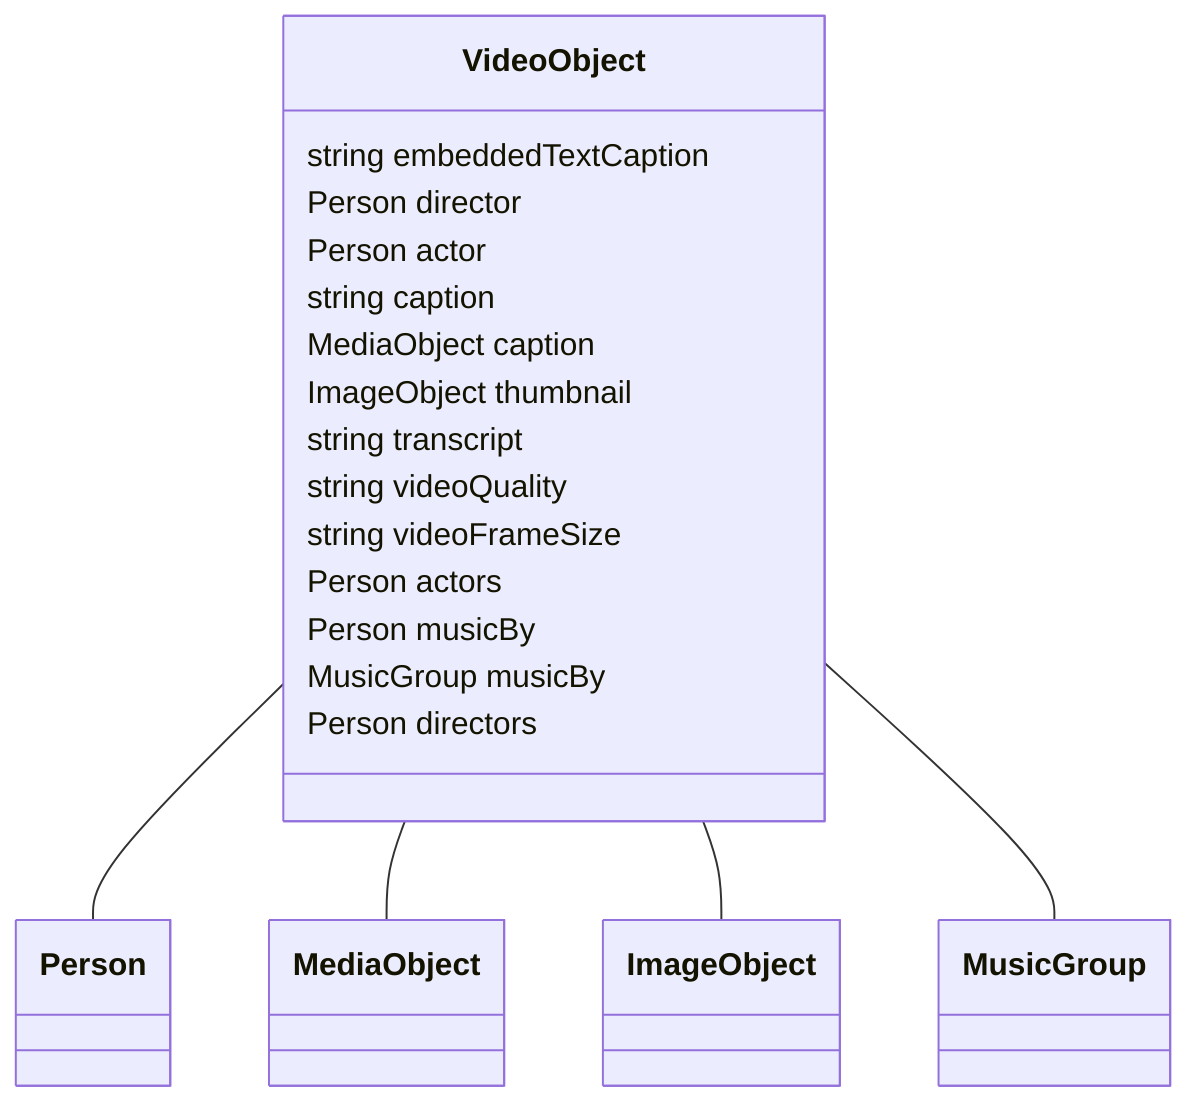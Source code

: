 classDiagram
  VideoObject -- Person
  VideoObject -- MediaObject
  VideoObject -- ImageObject
  VideoObject -- MusicGroup


class VideoObject {

  string embeddedTextCaption
  Person director
  Person actor
  string caption
  MediaObject caption
  ImageObject thumbnail
  string transcript
  string videoQuality
  string videoFrameSize
  Person actors
  Person musicBy
  MusicGroup musicBy
  Person directors

 }